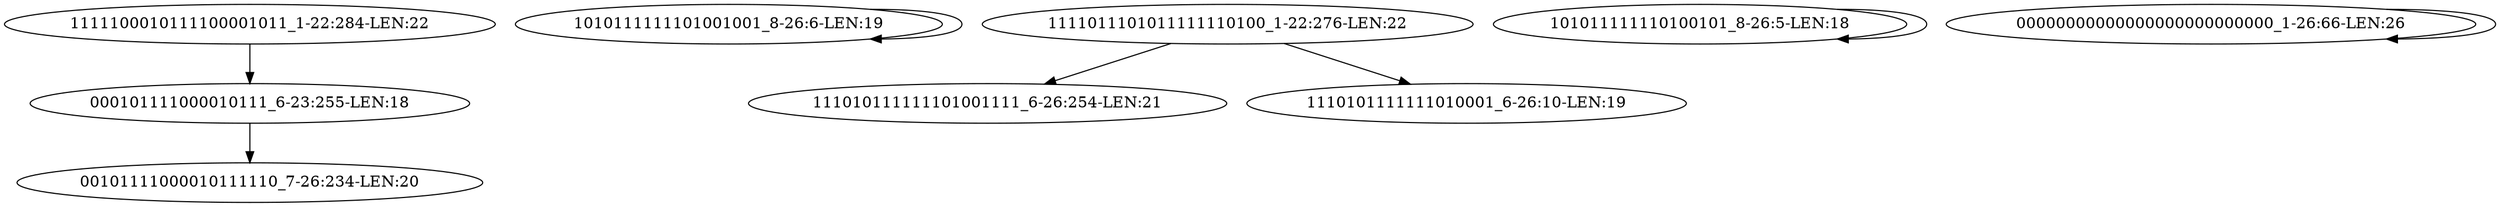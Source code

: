 digraph G {
    "000101111000010111_6-23:255-LEN:18" -> "00101111000010111110_7-26:234-LEN:20";
    "1111100010111100001011_1-22:284-LEN:22" -> "000101111000010111_6-23:255-LEN:18";
    "1010111111101001001_8-26:6-LEN:19" -> "1010111111101001001_8-26:6-LEN:19";
    "1111011101011111110100_1-22:276-LEN:22" -> "111010111111101001111_6-26:254-LEN:21";
    "1111011101011111110100_1-22:276-LEN:22" -> "1110101111111010001_6-26:10-LEN:19";
    "101011111110100101_8-26:5-LEN:18" -> "101011111110100101_8-26:5-LEN:18";
    "00000000000000000000000000_1-26:66-LEN:26" -> "00000000000000000000000000_1-26:66-LEN:26";
}
